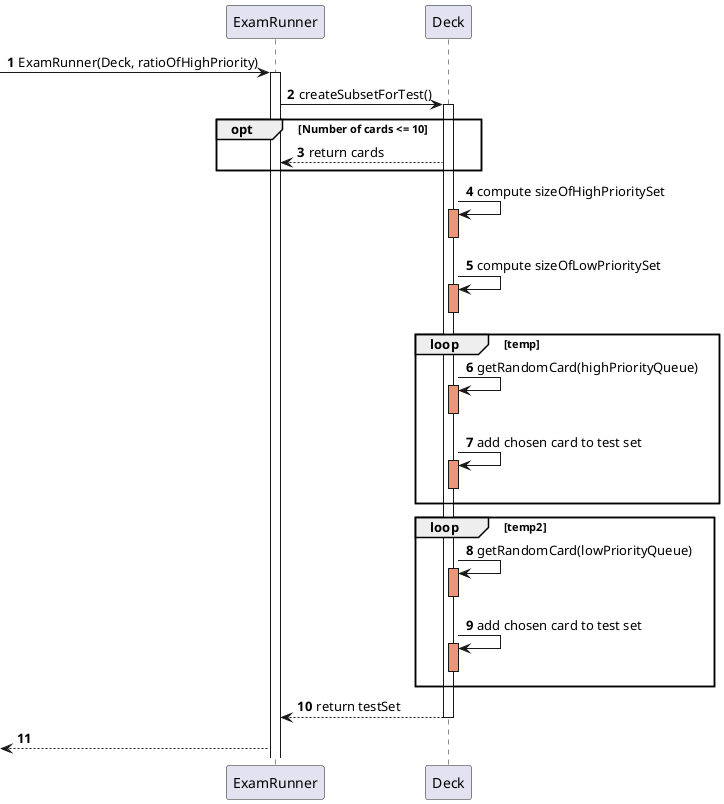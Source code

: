 @startuml
autonumber

 -> ExamRunner: ExamRunner(Deck, ratioOfHighPriority)
activate ExamRunner

ExamRunner -> Deck: createSubsetForTest()
activate Deck

opt Number of cards <= 10
Deck --> ExamRunner: return cards
end

Deck -> Deck: compute sizeOfHighPrioritySet
activate Deck #DarkSalmon
deactivate Deck #DarkSalmon

Deck -> Deck: compute sizeOfLowPrioritySet
activate Deck #DarkSalmon
deactivate Deck #DarkSalmon

loop temp
Deck -> Deck: getRandomCard(highPriorityQueue)
activate Deck #DarkSalmon
deactivate Deck #DarkSalmon

Deck -> Deck: add chosen card to test set
activate Deck #DarkSalmon
deactivate Deck #DarkSalmon
end

loop temp2
Deck -> Deck: getRandomCard(lowPriorityQueue)
activate Deck #DarkSalmon
deactivate Deck #DarkSalmon


Deck -> Deck: add chosen card to test set
activate Deck #DarkSalmon
deactivate Deck #DarkSalmon

end

Deck --> ExamRunner: return testSet
deactivate Deck

[<--ExamRunner:

@enduml